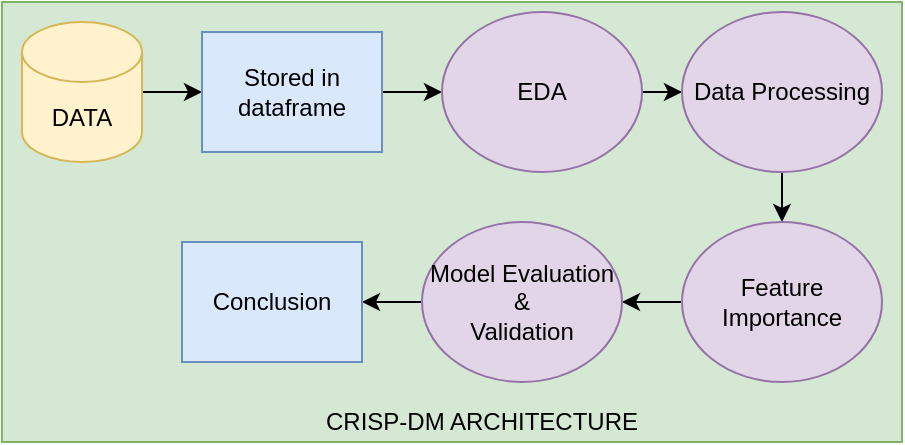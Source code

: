 <mxfile version="14.6.12" type="device"><diagram id="7XUXjVi_ZztADSXwIZxC" name="Page-1"><mxGraphModel dx="1038" dy="580" grid="1" gridSize="10" guides="1" tooltips="1" connect="1" arrows="1" fold="1" page="1" pageScale="1" pageWidth="850" pageHeight="1100" math="0" shadow="0"><root><mxCell id="0"/><mxCell id="1" parent="0"/><mxCell id="C79yCFS3RuEMiuM1-eyF-16" value="" style="rounded=0;whiteSpace=wrap;html=1;fillColor=#d5e8d4;strokeColor=#82b366;" vertex="1" parent="1"><mxGeometry x="60" y="70" width="450" height="220" as="geometry"/></mxCell><mxCell id="C79yCFS3RuEMiuM1-eyF-3" value="" style="edgeStyle=orthogonalEdgeStyle;rounded=0;orthogonalLoop=1;jettySize=auto;html=1;" edge="1" parent="1" source="C79yCFS3RuEMiuM1-eyF-1" target="C79yCFS3RuEMiuM1-eyF-2"><mxGeometry relative="1" as="geometry"/></mxCell><mxCell id="C79yCFS3RuEMiuM1-eyF-1" value="DATA" style="shape=cylinder3;whiteSpace=wrap;html=1;boundedLbl=1;backgroundOutline=1;size=15;fillColor=#fff2cc;strokeColor=#d6b656;" vertex="1" parent="1"><mxGeometry x="70" y="80" width="60" height="70" as="geometry"/></mxCell><mxCell id="C79yCFS3RuEMiuM1-eyF-5" value="" style="edgeStyle=orthogonalEdgeStyle;rounded=0;orthogonalLoop=1;jettySize=auto;html=1;" edge="1" parent="1" source="C79yCFS3RuEMiuM1-eyF-2" target="C79yCFS3RuEMiuM1-eyF-4"><mxGeometry relative="1" as="geometry"/></mxCell><mxCell id="C79yCFS3RuEMiuM1-eyF-2" value="Stored in dataframe" style="rounded=0;whiteSpace=wrap;html=1;fillColor=#dae8fc;strokeColor=#6c8ebf;" vertex="1" parent="1"><mxGeometry x="160" y="85" width="90" height="60" as="geometry"/></mxCell><mxCell id="C79yCFS3RuEMiuM1-eyF-7" value="" style="edgeStyle=orthogonalEdgeStyle;rounded=0;orthogonalLoop=1;jettySize=auto;html=1;" edge="1" parent="1" source="C79yCFS3RuEMiuM1-eyF-4" target="C79yCFS3RuEMiuM1-eyF-6"><mxGeometry relative="1" as="geometry"/></mxCell><mxCell id="C79yCFS3RuEMiuM1-eyF-4" value="EDA" style="ellipse;whiteSpace=wrap;html=1;fillColor=#e1d5e7;strokeColor=#9673a6;" vertex="1" parent="1"><mxGeometry x="280" y="75" width="100" height="80" as="geometry"/></mxCell><mxCell id="C79yCFS3RuEMiuM1-eyF-9" value="" style="edgeStyle=orthogonalEdgeStyle;rounded=0;orthogonalLoop=1;jettySize=auto;html=1;" edge="1" parent="1" source="C79yCFS3RuEMiuM1-eyF-6" target="C79yCFS3RuEMiuM1-eyF-8"><mxGeometry relative="1" as="geometry"/></mxCell><mxCell id="C79yCFS3RuEMiuM1-eyF-6" value="Data Processing" style="ellipse;whiteSpace=wrap;html=1;fillColor=#e1d5e7;strokeColor=#9673a6;" vertex="1" parent="1"><mxGeometry x="400" y="75" width="100" height="80" as="geometry"/></mxCell><mxCell id="C79yCFS3RuEMiuM1-eyF-12" value="" style="edgeStyle=orthogonalEdgeStyle;rounded=0;orthogonalLoop=1;jettySize=auto;html=1;" edge="1" parent="1" source="C79yCFS3RuEMiuM1-eyF-8" target="C79yCFS3RuEMiuM1-eyF-11"><mxGeometry relative="1" as="geometry"/></mxCell><mxCell id="C79yCFS3RuEMiuM1-eyF-8" value="Feature Importance" style="ellipse;whiteSpace=wrap;html=1;fillColor=#e1d5e7;strokeColor=#9673a6;" vertex="1" parent="1"><mxGeometry x="400" y="180" width="100" height="80" as="geometry"/></mxCell><mxCell id="C79yCFS3RuEMiuM1-eyF-14" value="" style="edgeStyle=orthogonalEdgeStyle;rounded=0;orthogonalLoop=1;jettySize=auto;html=1;" edge="1" parent="1" source="C79yCFS3RuEMiuM1-eyF-11" target="C79yCFS3RuEMiuM1-eyF-13"><mxGeometry relative="1" as="geometry"/></mxCell><mxCell id="C79yCFS3RuEMiuM1-eyF-11" value="Model Evaluation&lt;br&gt;&amp;amp;&lt;br&gt;Validation" style="ellipse;whiteSpace=wrap;html=1;fillColor=#e1d5e7;strokeColor=#9673a6;" vertex="1" parent="1"><mxGeometry x="270" y="180" width="100" height="80" as="geometry"/></mxCell><mxCell id="C79yCFS3RuEMiuM1-eyF-13" value="Conclusion" style="rounded=0;whiteSpace=wrap;html=1;fillColor=#dae8fc;strokeColor=#6c8ebf;" vertex="1" parent="1"><mxGeometry x="150" y="190" width="90" height="60" as="geometry"/></mxCell><mxCell id="C79yCFS3RuEMiuM1-eyF-17" value="CRISP-DM ARCHITECTURE" style="text;html=1;strokeColor=none;fillColor=none;align=center;verticalAlign=middle;whiteSpace=wrap;rounded=0;" vertex="1" parent="1"><mxGeometry x="210" y="270" width="180" height="20" as="geometry"/></mxCell></root></mxGraphModel></diagram></mxfile>